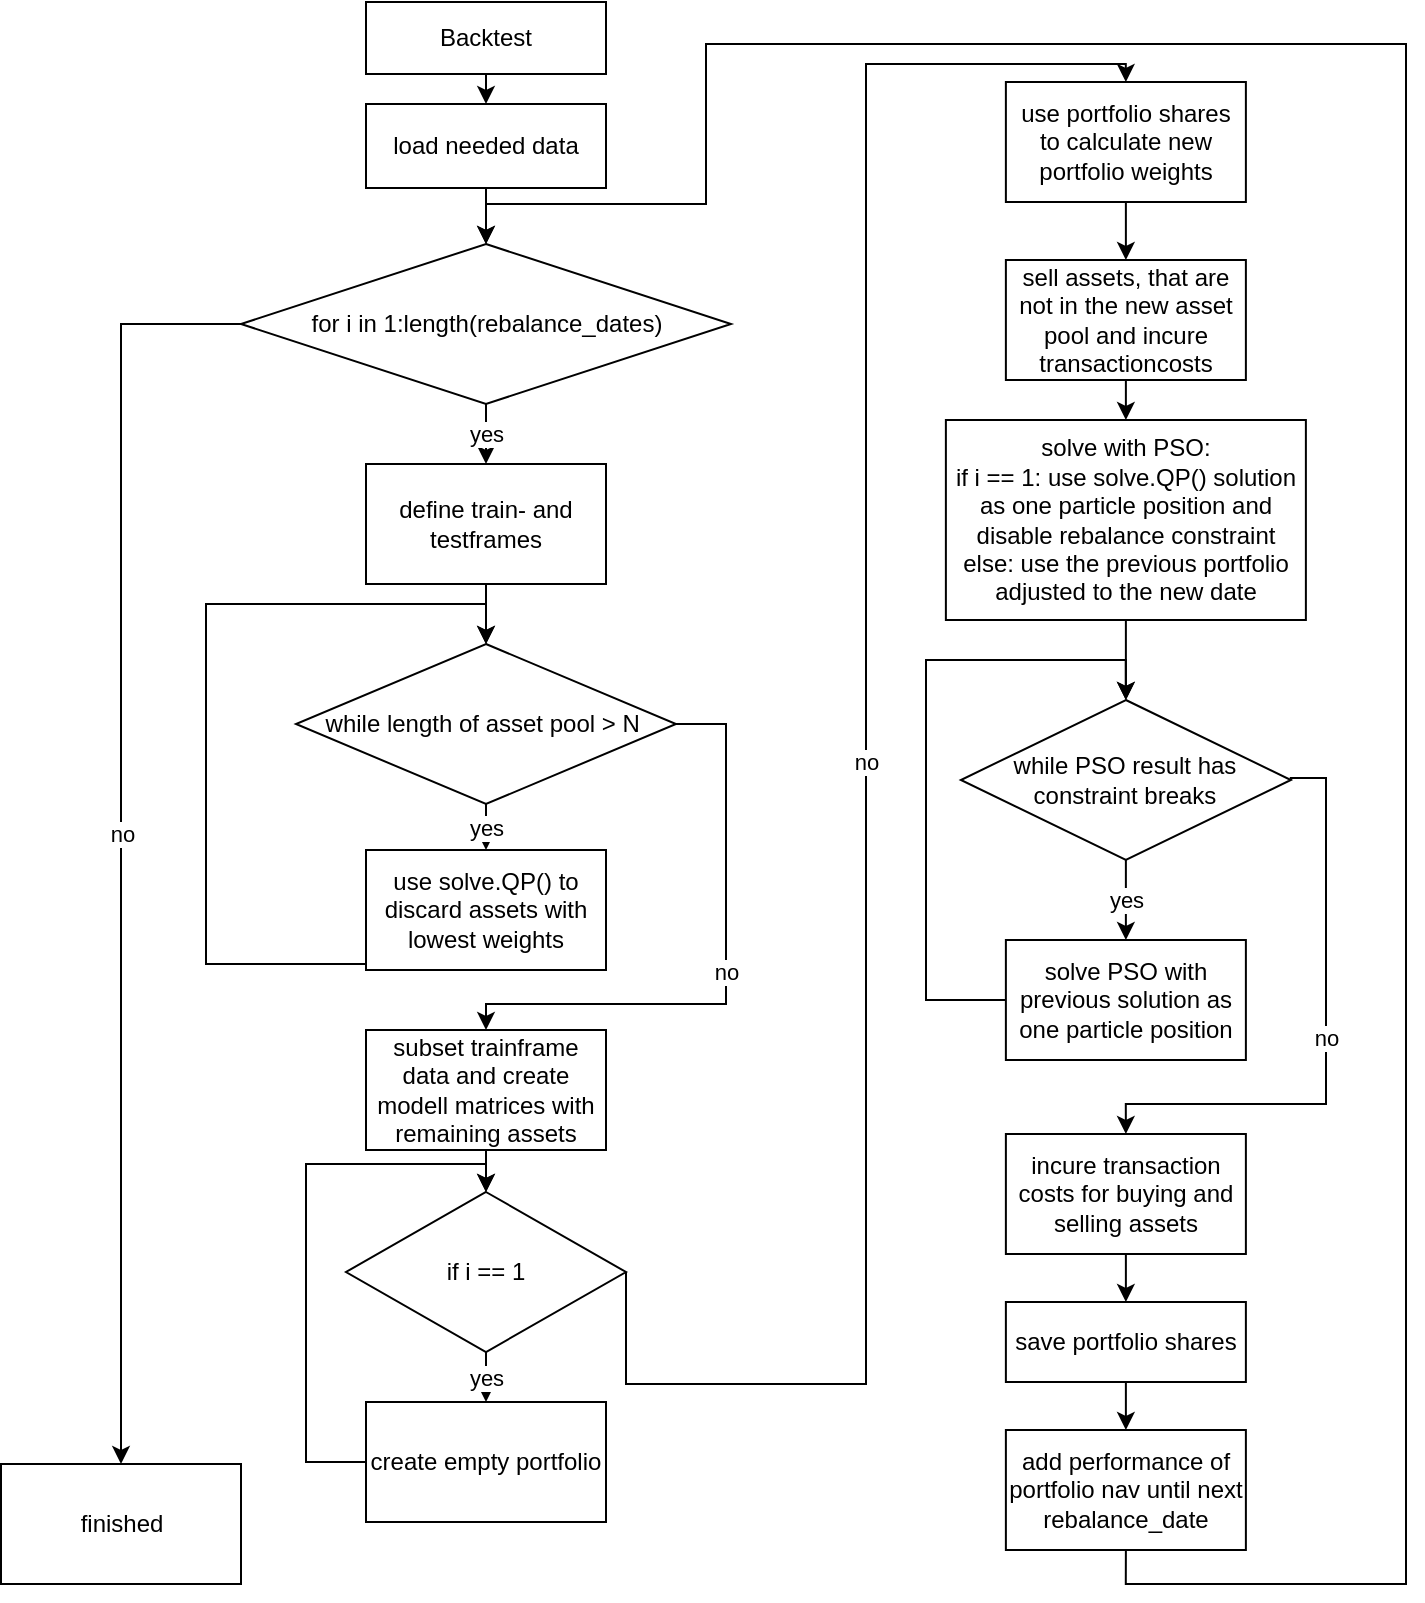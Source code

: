 <mxfile version="15.8.7" type="device"><diagram id="KnqcLf1YAUjP9pfi4W7g" name="Seite-1"><mxGraphModel dx="926" dy="707" grid="1" gridSize="10" guides="1" tooltips="1" connect="1" arrows="1" fold="1" page="1" pageScale="1" pageWidth="6000" pageHeight="6000" math="0" shadow="0"><root><mxCell id="0"/><mxCell id="1" parent="0"/><mxCell id="qTBPoQMx9ZAAXL-QyHeu-13" style="edgeStyle=orthogonalEdgeStyle;rounded=0;orthogonalLoop=1;jettySize=auto;html=1;exitX=0.5;exitY=1;exitDx=0;exitDy=0;entryX=0.5;entryY=0;entryDx=0;entryDy=0;" parent="1" source="qTBPoQMx9ZAAXL-QyHeu-1" target="qTBPoQMx9ZAAXL-QyHeu-2" edge="1"><mxGeometry relative="1" as="geometry"/></mxCell><mxCell id="qTBPoQMx9ZAAXL-QyHeu-1" value="Backtest" style="whiteSpace=wrap;html=1;" parent="1" vertex="1"><mxGeometry x="320" y="339" width="120" height="36" as="geometry"/></mxCell><mxCell id="qTBPoQMx9ZAAXL-QyHeu-12" style="edgeStyle=orthogonalEdgeStyle;rounded=0;orthogonalLoop=1;jettySize=auto;html=1;exitX=0.5;exitY=1;exitDx=0;exitDy=0;entryX=0.5;entryY=0;entryDx=0;entryDy=0;" parent="1" source="qTBPoQMx9ZAAXL-QyHeu-2" target="qTBPoQMx9ZAAXL-QyHeu-4" edge="1"><mxGeometry relative="1" as="geometry"/></mxCell><mxCell id="qTBPoQMx9ZAAXL-QyHeu-2" value="load needed data" style="whiteSpace=wrap;html=1;" parent="1" vertex="1"><mxGeometry x="320" y="390" width="120" height="42" as="geometry"/></mxCell><mxCell id="qTBPoQMx9ZAAXL-QyHeu-8" value="yes" style="edgeStyle=orthogonalEdgeStyle;rounded=0;orthogonalLoop=1;jettySize=auto;html=1;exitX=0.5;exitY=1;exitDx=0;exitDy=0;entryX=0.5;entryY=0;entryDx=0;entryDy=0;" parent="1" source="qTBPoQMx9ZAAXL-QyHeu-4" target="qTBPoQMx9ZAAXL-QyHeu-5" edge="1"><mxGeometry relative="1" as="geometry"/></mxCell><mxCell id="qTBPoQMx9ZAAXL-QyHeu-45" value="no" style="edgeStyle=orthogonalEdgeStyle;rounded=0;orthogonalLoop=1;jettySize=auto;html=1;exitX=0;exitY=0.5;exitDx=0;exitDy=0;entryX=0.5;entryY=0;entryDx=0;entryDy=0;" parent="1" source="qTBPoQMx9ZAAXL-QyHeu-4" target="qTBPoQMx9ZAAXL-QyHeu-46" edge="1"><mxGeometry relative="1" as="geometry"><mxPoint x="200.0" y="920" as="targetPoint"/></mxGeometry></mxCell><mxCell id="qTBPoQMx9ZAAXL-QyHeu-4" value="&lt;span&gt;for i in 1:length(rebalance_dates)&lt;/span&gt;" style="rhombus;whiteSpace=wrap;html=1;" parent="1" vertex="1"><mxGeometry x="257.5" y="460" width="245" height="80" as="geometry"/></mxCell><mxCell id="qTBPoQMx9ZAAXL-QyHeu-11" style="edgeStyle=orthogonalEdgeStyle;rounded=0;orthogonalLoop=1;jettySize=auto;html=1;exitX=0.5;exitY=1;exitDx=0;exitDy=0;entryX=0.5;entryY=0;entryDx=0;entryDy=0;" parent="1" source="qTBPoQMx9ZAAXL-QyHeu-5" target="qTBPoQMx9ZAAXL-QyHeu-7" edge="1"><mxGeometry relative="1" as="geometry"/></mxCell><mxCell id="qTBPoQMx9ZAAXL-QyHeu-5" value="define train- and testframes" style="whiteSpace=wrap;html=1;" parent="1" vertex="1"><mxGeometry x="320" y="570" width="120" height="60" as="geometry"/></mxCell><mxCell id="qTBPoQMx9ZAAXL-QyHeu-36" style="edgeStyle=orthogonalEdgeStyle;rounded=0;orthogonalLoop=1;jettySize=auto;html=1;exitX=0.5;exitY=1;exitDx=0;exitDy=0;entryX=0.5;entryY=0;entryDx=0;entryDy=0;" parent="1" source="qTBPoQMx9ZAAXL-QyHeu-6" target="qTBPoQMx9ZAAXL-QyHeu-32" edge="1"><mxGeometry relative="1" as="geometry"/></mxCell><mxCell id="qTBPoQMx9ZAAXL-QyHeu-6" value="subset trainframe data and create modell matrices with remaining assets" style="whiteSpace=wrap;html=1;" parent="1" vertex="1"><mxGeometry x="320" y="853" width="120" height="60" as="geometry"/></mxCell><mxCell id="qTBPoQMx9ZAAXL-QyHeu-10" value="yes" style="edgeStyle=orthogonalEdgeStyle;rounded=0;orthogonalLoop=1;jettySize=auto;html=1;exitX=0.5;exitY=1;exitDx=0;exitDy=0;entryX=0.5;entryY=0;entryDx=0;entryDy=0;" parent="1" source="qTBPoQMx9ZAAXL-QyHeu-7" target="qTBPoQMx9ZAAXL-QyHeu-9" edge="1"><mxGeometry relative="1" as="geometry"/></mxCell><mxCell id="qTBPoQMx9ZAAXL-QyHeu-41" value="no" style="edgeStyle=orthogonalEdgeStyle;rounded=0;orthogonalLoop=1;jettySize=auto;html=1;exitX=1;exitY=0.5;exitDx=0;exitDy=0;entryX=0.5;entryY=0;entryDx=0;entryDy=0;" parent="1" source="qTBPoQMx9ZAAXL-QyHeu-7" target="qTBPoQMx9ZAAXL-QyHeu-6" edge="1"><mxGeometry relative="1" as="geometry"><Array as="points"><mxPoint x="500" y="700"/><mxPoint x="500" y="840"/><mxPoint x="380" y="840"/></Array></mxGeometry></mxCell><mxCell id="qTBPoQMx9ZAAXL-QyHeu-7" value="while length of asset pool &amp;gt; N&amp;nbsp;" style="rhombus;whiteSpace=wrap;html=1;" parent="1" vertex="1"><mxGeometry x="285" y="660" width="190" height="80" as="geometry"/></mxCell><mxCell id="qTBPoQMx9ZAAXL-QyHeu-15" style="edgeStyle=orthogonalEdgeStyle;rounded=0;orthogonalLoop=1;jettySize=auto;html=1;exitX=1;exitY=0.5;exitDx=0;exitDy=0;entryX=0.5;entryY=0;entryDx=0;entryDy=0;entryPerimeter=0;" parent="1" source="qTBPoQMx9ZAAXL-QyHeu-9" target="qTBPoQMx9ZAAXL-QyHeu-7" edge="1"><mxGeometry relative="1" as="geometry"><mxPoint x="380" y="650" as="targetPoint"/><Array as="points"><mxPoint x="240" y="820"/><mxPoint x="240" y="640"/><mxPoint x="380" y="640"/></Array></mxGeometry></mxCell><mxCell id="qTBPoQMx9ZAAXL-QyHeu-9" value="use solve.QP() to discard assets with lowest weights" style="whiteSpace=wrap;html=1;" parent="1" vertex="1"><mxGeometry x="320" y="763" width="120" height="60" as="geometry"/></mxCell><mxCell id="qTBPoQMx9ZAAXL-QyHeu-21" style="edgeStyle=orthogonalEdgeStyle;rounded=0;orthogonalLoop=1;jettySize=auto;html=1;exitX=0.5;exitY=1;exitDx=0;exitDy=0;entryX=0.5;entryY=0;entryDx=0;entryDy=0;" parent="1" source="qTBPoQMx9ZAAXL-QyHeu-17" target="qTBPoQMx9ZAAXL-QyHeu-20" edge="1"><mxGeometry relative="1" as="geometry"/></mxCell><mxCell id="qTBPoQMx9ZAAXL-QyHeu-17" value="sell assets, that are not in the new asset pool and incure transactioncosts" style="whiteSpace=wrap;html=1;" parent="1" vertex="1"><mxGeometry x="639.94" y="468" width="120" height="60" as="geometry"/></mxCell><mxCell id="qTBPoQMx9ZAAXL-QyHeu-24" value="yes" style="edgeStyle=orthogonalEdgeStyle;rounded=0;orthogonalLoop=1;jettySize=auto;html=1;exitX=0.5;exitY=1;exitDx=0;exitDy=0;entryX=0.5;entryY=0;entryDx=0;entryDy=0;" parent="1" source="qTBPoQMx9ZAAXL-QyHeu-19" target="qTBPoQMx9ZAAXL-QyHeu-23" edge="1"><mxGeometry relative="1" as="geometry"/></mxCell><mxCell id="qTBPoQMx9ZAAXL-QyHeu-43" value="no" style="edgeStyle=orthogonalEdgeStyle;rounded=0;orthogonalLoop=1;jettySize=auto;html=1;exitX=1;exitY=0.5;exitDx=0;exitDy=0;entryX=0.5;entryY=0;entryDx=0;entryDy=0;" parent="1" source="qTBPoQMx9ZAAXL-QyHeu-19" target="qTBPoQMx9ZAAXL-QyHeu-26" edge="1"><mxGeometry relative="1" as="geometry"><Array as="points"><mxPoint x="800" y="727"/><mxPoint x="800" y="890"/><mxPoint x="700" y="890"/></Array></mxGeometry></mxCell><mxCell id="qTBPoQMx9ZAAXL-QyHeu-19" value="while PSO result has constraint breaks" style="rhombus;whiteSpace=wrap;html=1;" parent="1" vertex="1"><mxGeometry x="617.44" y="688" width="165" height="80" as="geometry"/></mxCell><mxCell id="qTBPoQMx9ZAAXL-QyHeu-22" style="edgeStyle=orthogonalEdgeStyle;rounded=0;orthogonalLoop=1;jettySize=auto;html=1;exitX=0.5;exitY=1;exitDx=0;exitDy=0;" parent="1" source="qTBPoQMx9ZAAXL-QyHeu-20" target="qTBPoQMx9ZAAXL-QyHeu-19" edge="1"><mxGeometry relative="1" as="geometry"/></mxCell><mxCell id="qTBPoQMx9ZAAXL-QyHeu-20" value="solve with PSO:&lt;br&gt;if i == 1: use solve.QP() solution as one particle position and disable rebalance constraint&lt;br&gt;else: use the previous portfolio adjusted to the new date" style="whiteSpace=wrap;html=1;" parent="1" vertex="1"><mxGeometry x="609.94" y="548" width="180" height="100" as="geometry"/></mxCell><mxCell id="qTBPoQMx9ZAAXL-QyHeu-25" style="edgeStyle=orthogonalEdgeStyle;rounded=0;orthogonalLoop=1;jettySize=auto;html=1;exitX=1;exitY=0.5;exitDx=0;exitDy=0;" parent="1" source="qTBPoQMx9ZAAXL-QyHeu-23" edge="1"><mxGeometry relative="1" as="geometry"><mxPoint x="699.94" y="688" as="targetPoint"/><Array as="points"><mxPoint x="600" y="838"/><mxPoint x="600" y="668"/><mxPoint x="700" y="668"/></Array></mxGeometry></mxCell><mxCell id="qTBPoQMx9ZAAXL-QyHeu-23" value="solve PSO with previous solution as one particle position" style="whiteSpace=wrap;html=1;" parent="1" vertex="1"><mxGeometry x="639.94" y="808" width="120" height="60" as="geometry"/></mxCell><mxCell id="qTBPoQMx9ZAAXL-QyHeu-30" style="edgeStyle=orthogonalEdgeStyle;rounded=0;orthogonalLoop=1;jettySize=auto;html=1;exitX=0.5;exitY=1;exitDx=0;exitDy=0;entryX=0.5;entryY=0;entryDx=0;entryDy=0;" parent="1" source="qTBPoQMx9ZAAXL-QyHeu-26" target="qTBPoQMx9ZAAXL-QyHeu-28" edge="1"><mxGeometry relative="1" as="geometry"/></mxCell><mxCell id="qTBPoQMx9ZAAXL-QyHeu-26" value="incure transaction costs for buying and selling assets" style="whiteSpace=wrap;html=1;" parent="1" vertex="1"><mxGeometry x="639.94" y="905" width="120" height="60" as="geometry"/></mxCell><mxCell id="qTBPoQMx9ZAAXL-QyHeu-31" style="edgeStyle=orthogonalEdgeStyle;rounded=0;orthogonalLoop=1;jettySize=auto;html=1;exitX=0.5;exitY=1;exitDx=0;exitDy=0;entryX=0.5;entryY=0;entryDx=0;entryDy=0;" parent="1" source="qTBPoQMx9ZAAXL-QyHeu-28" target="qTBPoQMx9ZAAXL-QyHeu-29" edge="1"><mxGeometry relative="1" as="geometry"/></mxCell><mxCell id="qTBPoQMx9ZAAXL-QyHeu-28" value="save portfolio shares" style="whiteSpace=wrap;html=1;" parent="1" vertex="1"><mxGeometry x="639.94" y="989" width="120" height="40" as="geometry"/></mxCell><mxCell id="qTBPoQMx9ZAAXL-QyHeu-44" style="edgeStyle=orthogonalEdgeStyle;rounded=0;orthogonalLoop=1;jettySize=auto;html=1;exitX=0.5;exitY=1;exitDx=0;exitDy=0;entryX=0.5;entryY=0;entryDx=0;entryDy=0;" parent="1" source="qTBPoQMx9ZAAXL-QyHeu-29" target="qTBPoQMx9ZAAXL-QyHeu-4" edge="1"><mxGeometry relative="1" as="geometry"><mxPoint x="380" y="420" as="targetPoint"/><Array as="points"><mxPoint x="700" y="1130"/><mxPoint x="840" y="1130"/><mxPoint x="840" y="360"/><mxPoint x="490" y="360"/><mxPoint x="490" y="440"/><mxPoint x="380" y="440"/></Array></mxGeometry></mxCell><mxCell id="qTBPoQMx9ZAAXL-QyHeu-29" value="add performance of portfolio nav until next rebalance_date" style="whiteSpace=wrap;html=1;" parent="1" vertex="1"><mxGeometry x="639.94" y="1053" width="120" height="60" as="geometry"/></mxCell><mxCell id="qTBPoQMx9ZAAXL-QyHeu-34" value="yes" style="edgeStyle=orthogonalEdgeStyle;rounded=0;orthogonalLoop=1;jettySize=auto;html=1;exitX=0.5;exitY=1;exitDx=0;exitDy=0;entryX=0.5;entryY=0;entryDx=0;entryDy=0;" parent="1" source="qTBPoQMx9ZAAXL-QyHeu-32" target="qTBPoQMx9ZAAXL-QyHeu-33" edge="1"><mxGeometry relative="1" as="geometry"/></mxCell><mxCell id="qTBPoQMx9ZAAXL-QyHeu-42" value="no" style="edgeStyle=orthogonalEdgeStyle;rounded=0;orthogonalLoop=1;jettySize=auto;html=1;exitX=1;exitY=0.5;exitDx=0;exitDy=0;entryX=0.5;entryY=0;entryDx=0;entryDy=0;" parent="1" source="qTBPoQMx9ZAAXL-QyHeu-32" target="qTBPoQMx9ZAAXL-QyHeu-38" edge="1"><mxGeometry relative="1" as="geometry"><Array as="points"><mxPoint x="450" y="1030"/><mxPoint x="570" y="1030"/><mxPoint x="570" y="370"/><mxPoint x="700" y="370"/></Array></mxGeometry></mxCell><mxCell id="qTBPoQMx9ZAAXL-QyHeu-32" value="if i == 1" style="rhombus;whiteSpace=wrap;html=1;" parent="1" vertex="1"><mxGeometry x="310" y="934" width="140" height="80" as="geometry"/></mxCell><mxCell id="qTBPoQMx9ZAAXL-QyHeu-37" style="edgeStyle=orthogonalEdgeStyle;rounded=0;orthogonalLoop=1;jettySize=auto;html=1;exitX=1;exitY=0.5;exitDx=0;exitDy=0;entryX=0.5;entryY=0;entryDx=0;entryDy=0;" parent="1" source="qTBPoQMx9ZAAXL-QyHeu-33" edge="1" target="qTBPoQMx9ZAAXL-QyHeu-32"><mxGeometry relative="1" as="geometry"><mxPoint x="380" y="943" as="targetPoint"/><Array as="points"><mxPoint x="290" y="1069"/><mxPoint x="290" y="920"/><mxPoint x="380" y="920"/></Array></mxGeometry></mxCell><mxCell id="qTBPoQMx9ZAAXL-QyHeu-33" value="create empty portfolio" style="whiteSpace=wrap;html=1;" parent="1" vertex="1"><mxGeometry x="320" y="1039" width="120" height="60" as="geometry"/></mxCell><mxCell id="qTBPoQMx9ZAAXL-QyHeu-40" style="edgeStyle=orthogonalEdgeStyle;rounded=0;orthogonalLoop=1;jettySize=auto;html=1;exitX=0.5;exitY=1;exitDx=0;exitDy=0;entryX=0.5;entryY=0;entryDx=0;entryDy=0;" parent="1" source="qTBPoQMx9ZAAXL-QyHeu-38" target="qTBPoQMx9ZAAXL-QyHeu-17" edge="1"><mxGeometry relative="1" as="geometry"/></mxCell><mxCell id="qTBPoQMx9ZAAXL-QyHeu-38" value="use portfolio shares to calculate new portfolio weights" style="whiteSpace=wrap;html=1;" parent="1" vertex="1"><mxGeometry x="639.94" y="379" width="120" height="60" as="geometry"/></mxCell><mxCell id="qTBPoQMx9ZAAXL-QyHeu-46" value="finished" style="whiteSpace=wrap;html=1;" parent="1" vertex="1"><mxGeometry x="137.5" y="1070" width="120" height="60" as="geometry"/></mxCell></root></mxGraphModel></diagram></mxfile>
